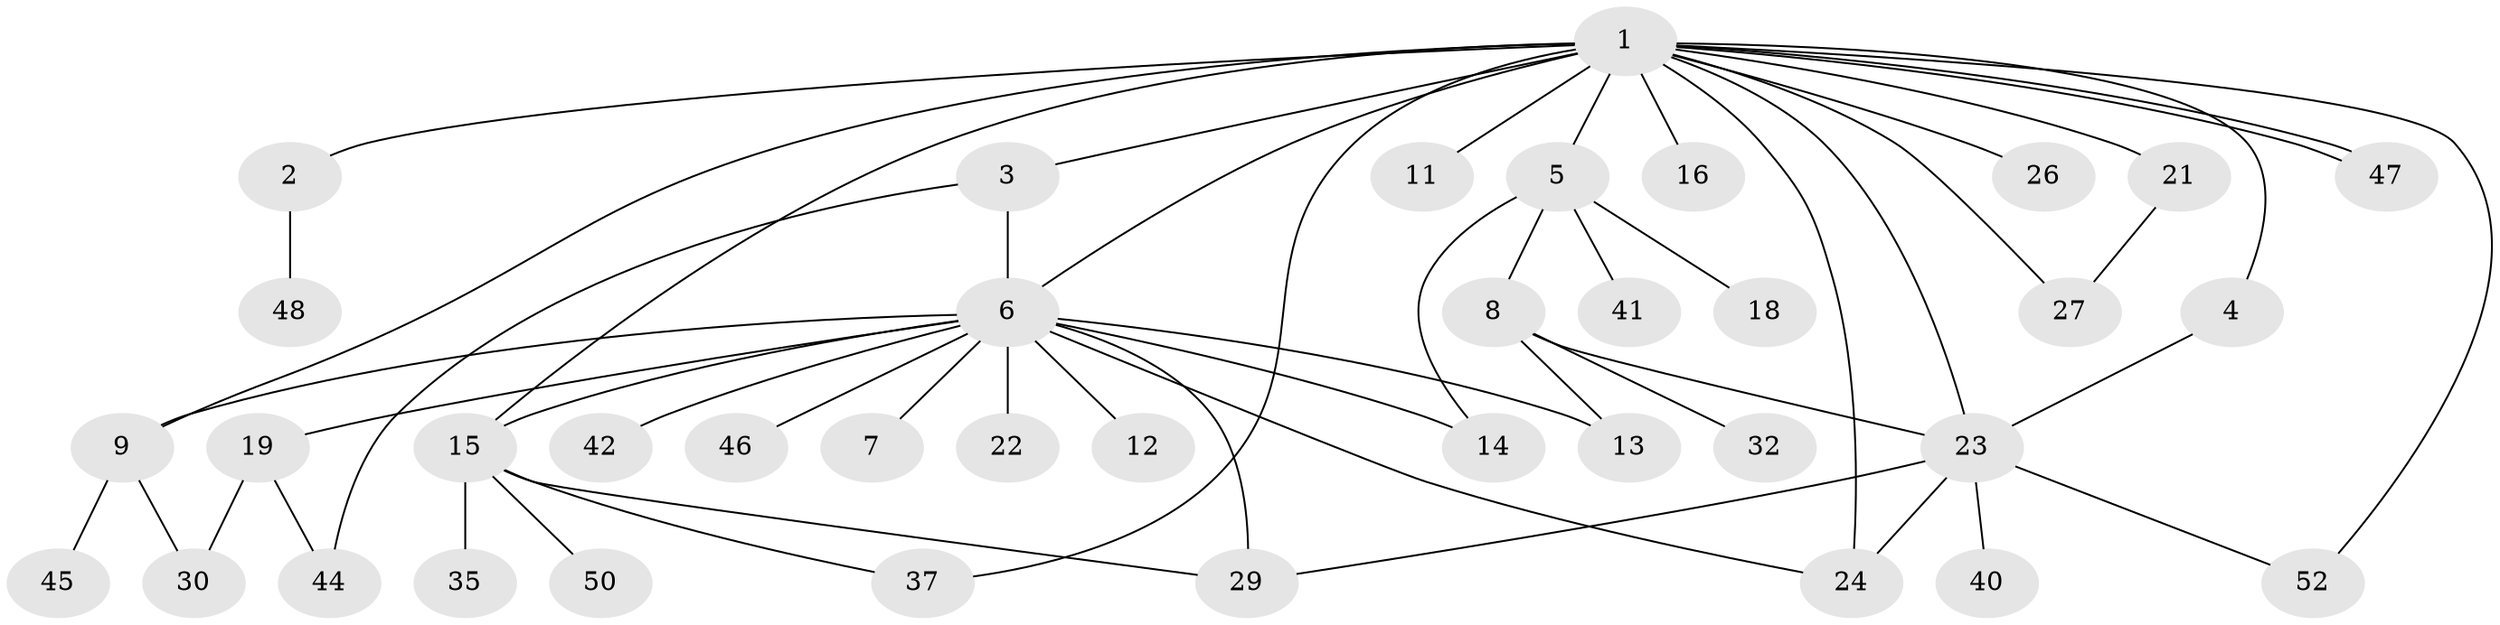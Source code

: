 // original degree distribution, {20: 0.018867924528301886, 2: 0.2830188679245283, 4: 0.018867924528301886, 6: 0.03773584905660377, 15: 0.018867924528301886, 1: 0.3584905660377358, 3: 0.20754716981132076, 5: 0.03773584905660377, 7: 0.018867924528301886}
// Generated by graph-tools (version 1.1) at 2025/11/02/27/25 16:11:15]
// undirected, 38 vertices, 54 edges
graph export_dot {
graph [start="1"]
  node [color=gray90,style=filled];
  1 [super="+34"];
  2 [super="+10"];
  3 [super="+39"];
  4;
  5 [super="+17"];
  6 [super="+36"];
  7;
  8 [super="+25"];
  9 [super="+28"];
  11;
  12;
  13 [super="+43"];
  14 [super="+38"];
  15 [super="+31"];
  16;
  18;
  19 [super="+20"];
  21;
  22;
  23 [super="+51"];
  24;
  26;
  27;
  29 [super="+33"];
  30;
  32;
  35;
  37 [super="+49"];
  40;
  41;
  42;
  44;
  45;
  46;
  47;
  48;
  50;
  52 [super="+53"];
  1 -- 2 [weight=2];
  1 -- 3;
  1 -- 4;
  1 -- 5;
  1 -- 9 [weight=2];
  1 -- 11;
  1 -- 15;
  1 -- 16;
  1 -- 21;
  1 -- 23;
  1 -- 24;
  1 -- 26;
  1 -- 27;
  1 -- 37;
  1 -- 47;
  1 -- 47;
  1 -- 52;
  1 -- 6;
  2 -- 48;
  3 -- 6 [weight=2];
  3 -- 44;
  4 -- 23;
  5 -- 8;
  5 -- 18;
  5 -- 41;
  5 -- 14;
  6 -- 7;
  6 -- 12;
  6 -- 13 [weight=2];
  6 -- 14;
  6 -- 19;
  6 -- 22;
  6 -- 24;
  6 -- 42;
  6 -- 46;
  6 -- 15;
  6 -- 9 [weight=2];
  6 -- 29;
  8 -- 32;
  8 -- 13;
  8 -- 23;
  9 -- 45;
  9 -- 30;
  15 -- 29;
  15 -- 50;
  15 -- 35;
  15 -- 37;
  19 -- 44;
  19 -- 30;
  21 -- 27;
  23 -- 40;
  23 -- 52;
  23 -- 24;
  23 -- 29;
}
